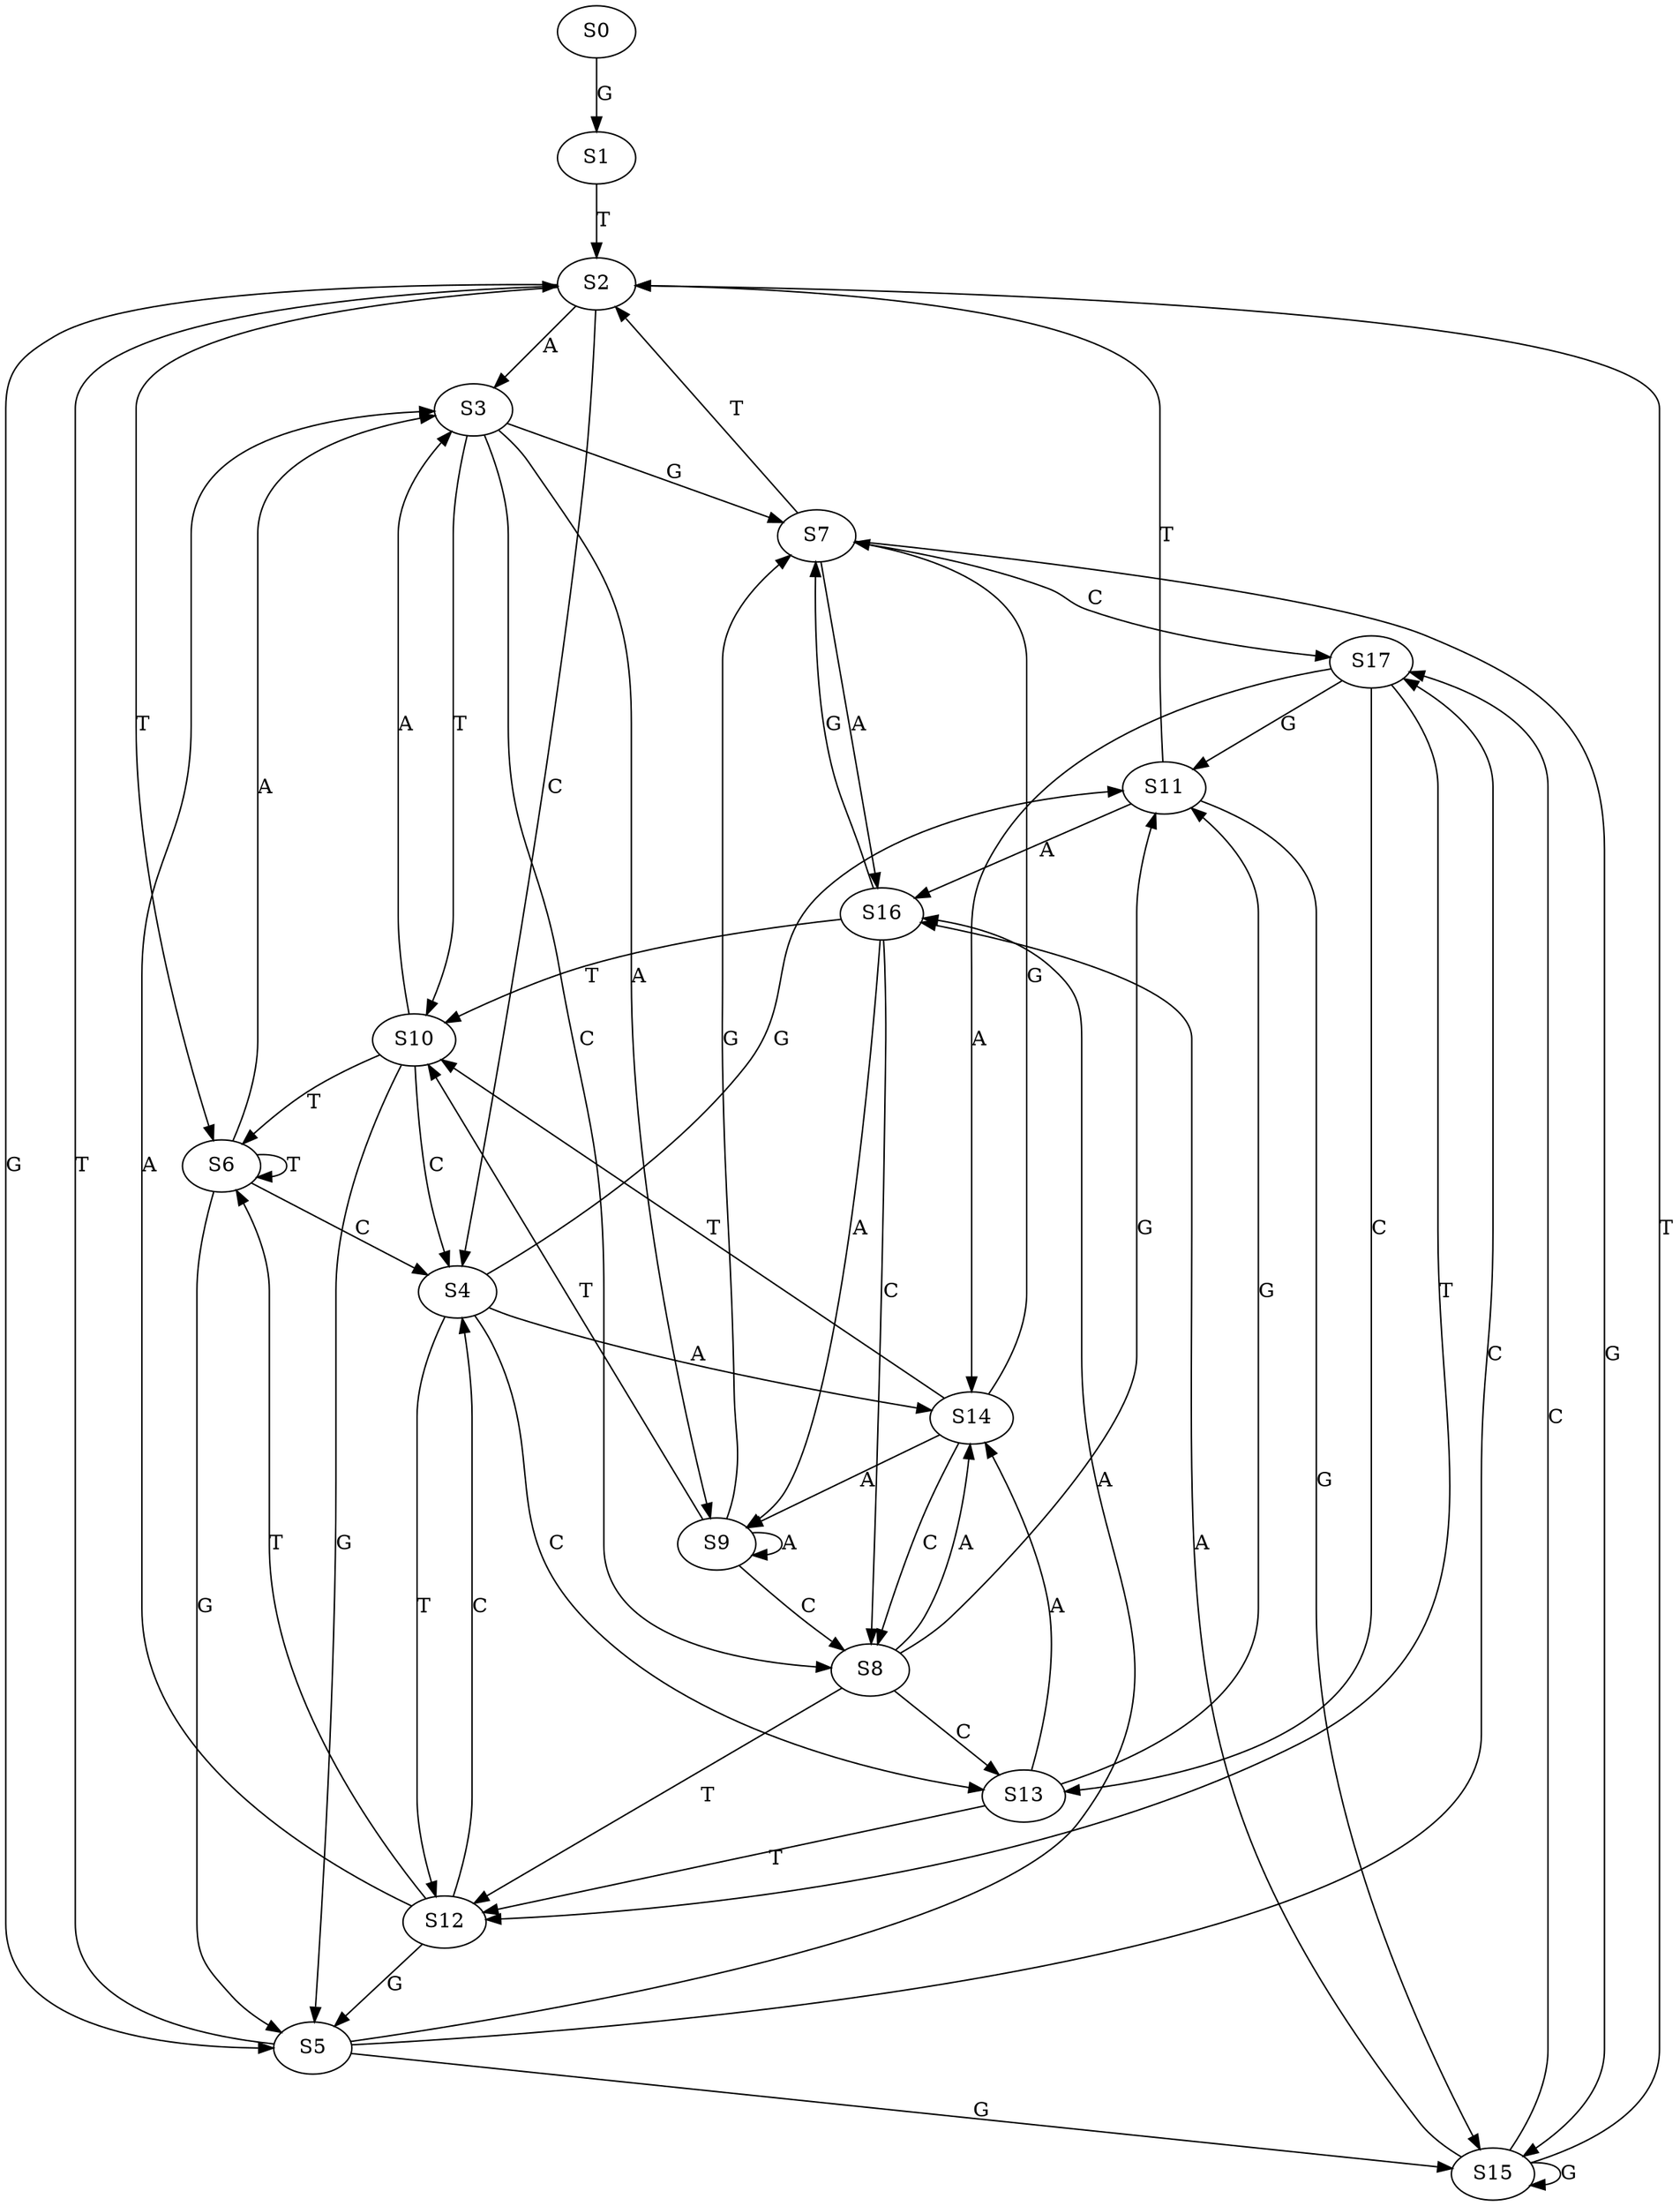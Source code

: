 strict digraph  {
	S0 -> S1 [ label = G ];
	S1 -> S2 [ label = T ];
	S2 -> S3 [ label = A ];
	S2 -> S4 [ label = C ];
	S2 -> S5 [ label = G ];
	S2 -> S6 [ label = T ];
	S3 -> S7 [ label = G ];
	S3 -> S8 [ label = C ];
	S3 -> S9 [ label = A ];
	S3 -> S10 [ label = T ];
	S4 -> S11 [ label = G ];
	S4 -> S12 [ label = T ];
	S4 -> S13 [ label = C ];
	S4 -> S14 [ label = A ];
	S5 -> S15 [ label = G ];
	S5 -> S16 [ label = A ];
	S5 -> S2 [ label = T ];
	S5 -> S17 [ label = C ];
	S6 -> S4 [ label = C ];
	S6 -> S5 [ label = G ];
	S6 -> S3 [ label = A ];
	S6 -> S6 [ label = T ];
	S7 -> S2 [ label = T ];
	S7 -> S15 [ label = G ];
	S7 -> S16 [ label = A ];
	S7 -> S17 [ label = C ];
	S8 -> S14 [ label = A ];
	S8 -> S13 [ label = C ];
	S8 -> S12 [ label = T ];
	S8 -> S11 [ label = G ];
	S9 -> S7 [ label = G ];
	S9 -> S10 [ label = T ];
	S9 -> S9 [ label = A ];
	S9 -> S8 [ label = C ];
	S10 -> S6 [ label = T ];
	S10 -> S3 [ label = A ];
	S10 -> S5 [ label = G ];
	S10 -> S4 [ label = C ];
	S11 -> S2 [ label = T ];
	S11 -> S16 [ label = A ];
	S11 -> S15 [ label = G ];
	S12 -> S4 [ label = C ];
	S12 -> S6 [ label = T ];
	S12 -> S3 [ label = A ];
	S12 -> S5 [ label = G ];
	S13 -> S11 [ label = G ];
	S13 -> S14 [ label = A ];
	S13 -> S12 [ label = T ];
	S14 -> S7 [ label = G ];
	S14 -> S8 [ label = C ];
	S14 -> S9 [ label = A ];
	S14 -> S10 [ label = T ];
	S15 -> S17 [ label = C ];
	S15 -> S2 [ label = T ];
	S15 -> S16 [ label = A ];
	S15 -> S15 [ label = G ];
	S16 -> S10 [ label = T ];
	S16 -> S7 [ label = G ];
	S16 -> S9 [ label = A ];
	S16 -> S8 [ label = C ];
	S17 -> S12 [ label = T ];
	S17 -> S11 [ label = G ];
	S17 -> S14 [ label = A ];
	S17 -> S13 [ label = C ];
}
